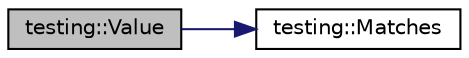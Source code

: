 digraph "testing::Value"
{
  edge [fontname="Helvetica",fontsize="10",labelfontname="Helvetica",labelfontsize="10"];
  node [fontname="Helvetica",fontsize="10",shape=record];
  rankdir="LR";
  Node1870 [label="testing::Value",height=0.2,width=0.4,color="black", fillcolor="grey75", style="filled", fontcolor="black"];
  Node1870 -> Node1871 [color="midnightblue",fontsize="10",style="solid",fontname="Helvetica"];
  Node1871 [label="testing::Matches",height=0.2,width=0.4,color="black", fillcolor="white", style="filled",URL="$d0/d75/namespacetesting.html#ad53b509ae9cd51040d67f668f99702ae"];
}
